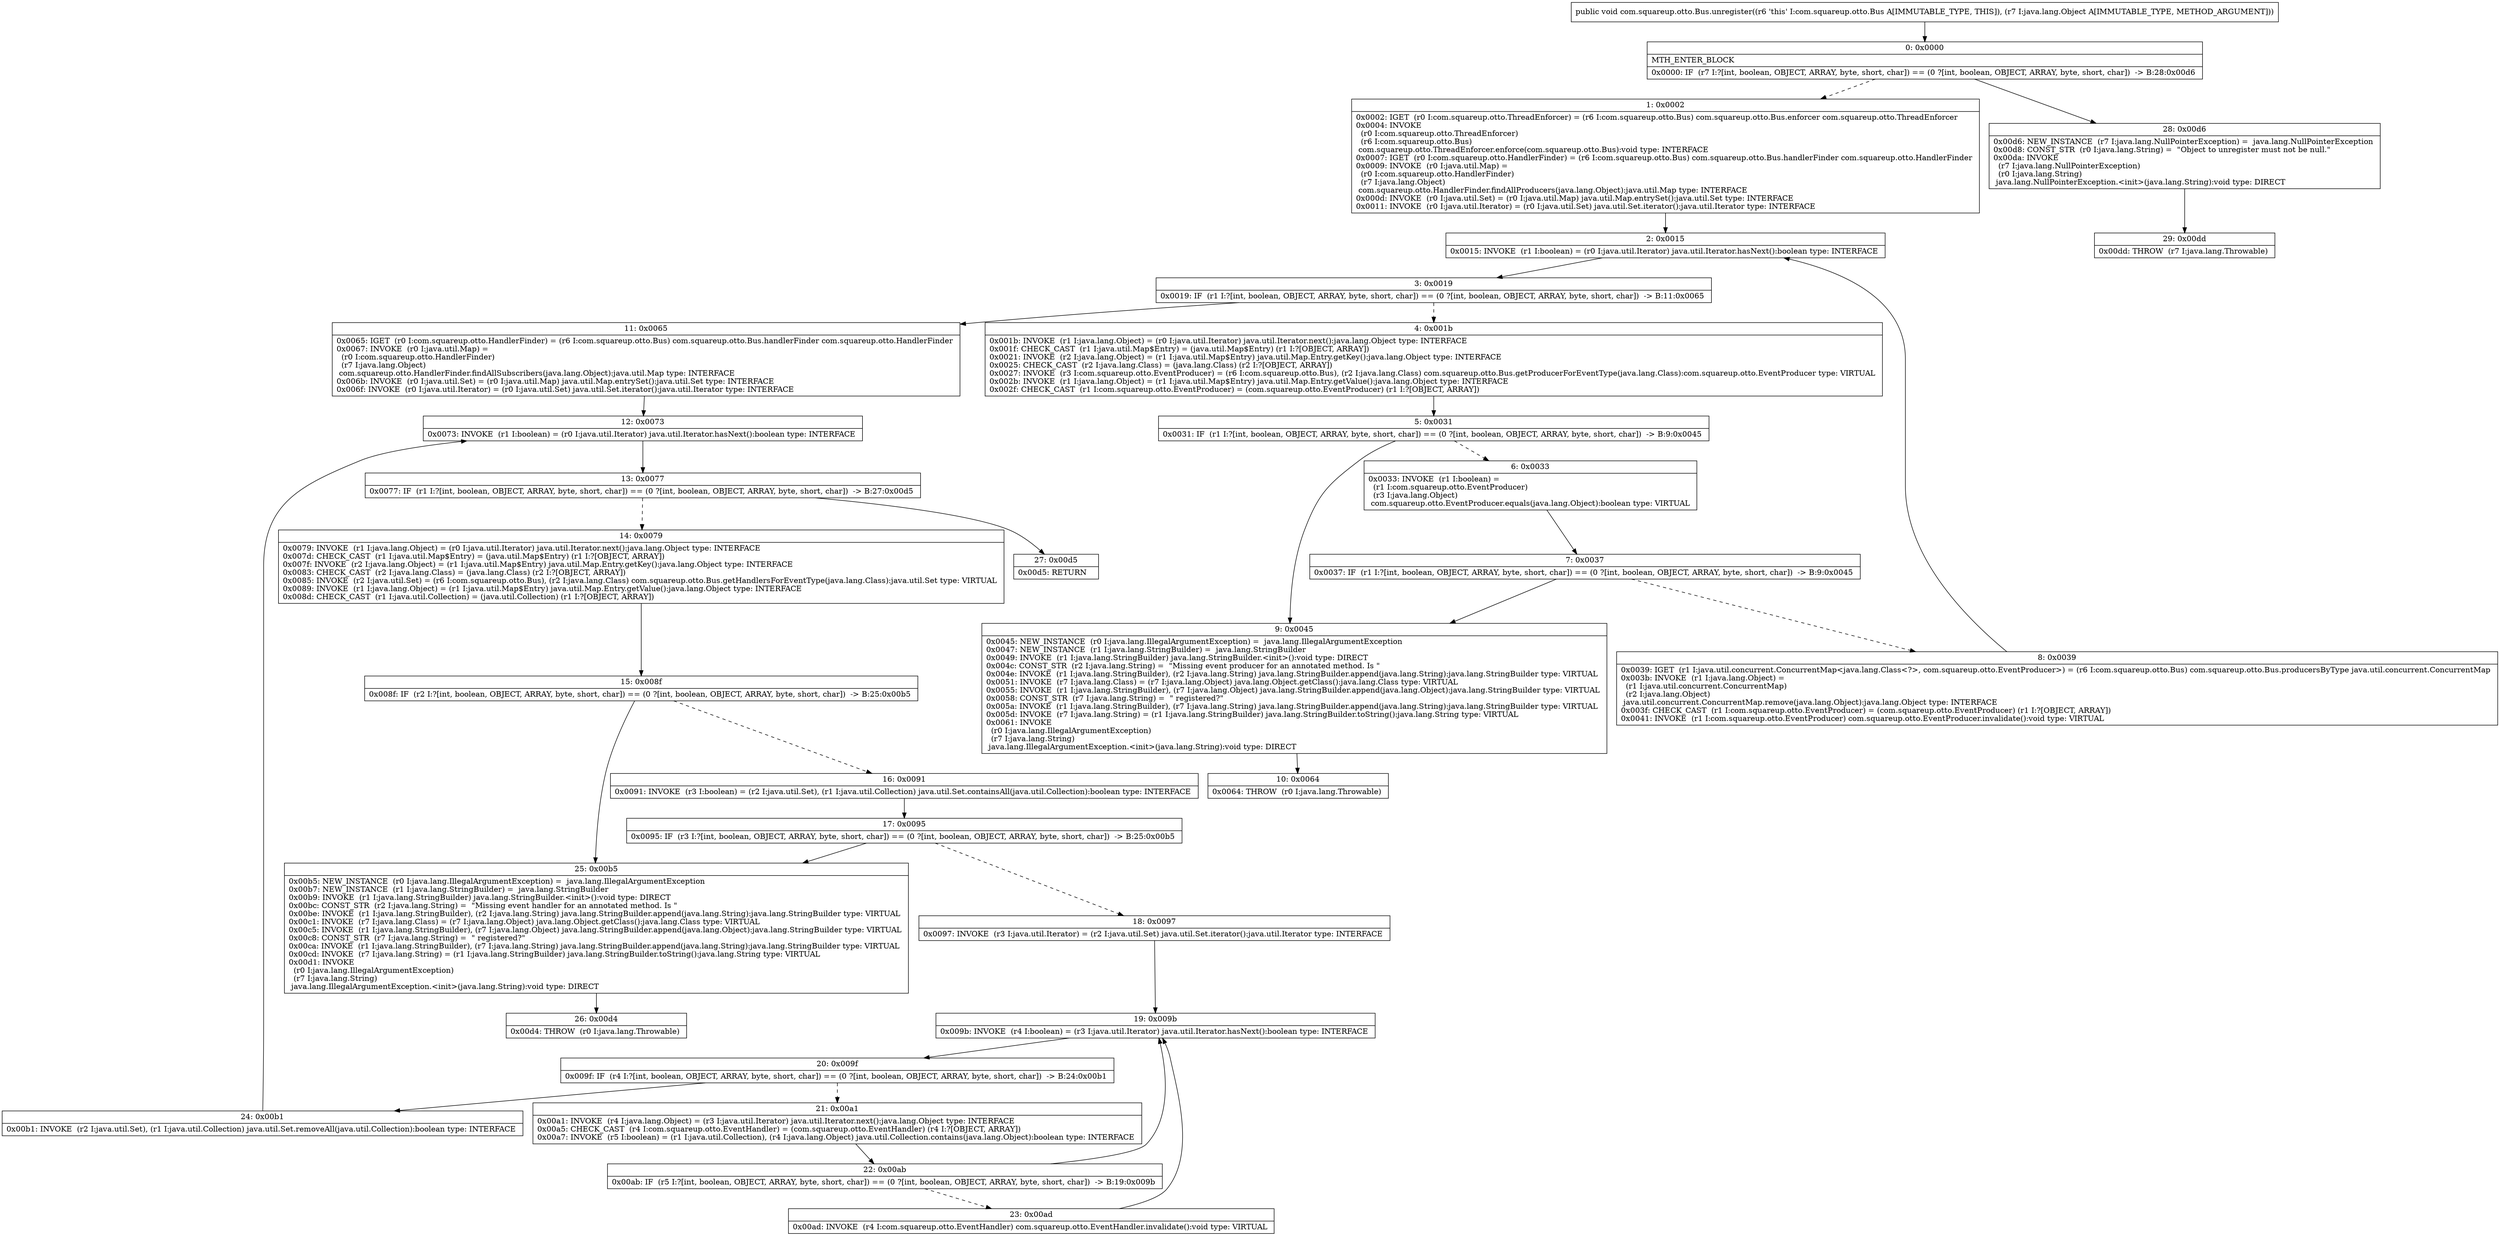 digraph "CFG forcom.squareup.otto.Bus.unregister(Ljava\/lang\/Object;)V" {
Node_0 [shape=record,label="{0\:\ 0x0000|MTH_ENTER_BLOCK\l|0x0000: IF  (r7 I:?[int, boolean, OBJECT, ARRAY, byte, short, char]) == (0 ?[int, boolean, OBJECT, ARRAY, byte, short, char])  \-\> B:28:0x00d6 \l}"];
Node_1 [shape=record,label="{1\:\ 0x0002|0x0002: IGET  (r0 I:com.squareup.otto.ThreadEnforcer) = (r6 I:com.squareup.otto.Bus) com.squareup.otto.Bus.enforcer com.squareup.otto.ThreadEnforcer \l0x0004: INVOKE  \l  (r0 I:com.squareup.otto.ThreadEnforcer)\l  (r6 I:com.squareup.otto.Bus)\l com.squareup.otto.ThreadEnforcer.enforce(com.squareup.otto.Bus):void type: INTERFACE \l0x0007: IGET  (r0 I:com.squareup.otto.HandlerFinder) = (r6 I:com.squareup.otto.Bus) com.squareup.otto.Bus.handlerFinder com.squareup.otto.HandlerFinder \l0x0009: INVOKE  (r0 I:java.util.Map) = \l  (r0 I:com.squareup.otto.HandlerFinder)\l  (r7 I:java.lang.Object)\l com.squareup.otto.HandlerFinder.findAllProducers(java.lang.Object):java.util.Map type: INTERFACE \l0x000d: INVOKE  (r0 I:java.util.Set) = (r0 I:java.util.Map) java.util.Map.entrySet():java.util.Set type: INTERFACE \l0x0011: INVOKE  (r0 I:java.util.Iterator) = (r0 I:java.util.Set) java.util.Set.iterator():java.util.Iterator type: INTERFACE \l}"];
Node_2 [shape=record,label="{2\:\ 0x0015|0x0015: INVOKE  (r1 I:boolean) = (r0 I:java.util.Iterator) java.util.Iterator.hasNext():boolean type: INTERFACE \l}"];
Node_3 [shape=record,label="{3\:\ 0x0019|0x0019: IF  (r1 I:?[int, boolean, OBJECT, ARRAY, byte, short, char]) == (0 ?[int, boolean, OBJECT, ARRAY, byte, short, char])  \-\> B:11:0x0065 \l}"];
Node_4 [shape=record,label="{4\:\ 0x001b|0x001b: INVOKE  (r1 I:java.lang.Object) = (r0 I:java.util.Iterator) java.util.Iterator.next():java.lang.Object type: INTERFACE \l0x001f: CHECK_CAST  (r1 I:java.util.Map$Entry) = (java.util.Map$Entry) (r1 I:?[OBJECT, ARRAY]) \l0x0021: INVOKE  (r2 I:java.lang.Object) = (r1 I:java.util.Map$Entry) java.util.Map.Entry.getKey():java.lang.Object type: INTERFACE \l0x0025: CHECK_CAST  (r2 I:java.lang.Class) = (java.lang.Class) (r2 I:?[OBJECT, ARRAY]) \l0x0027: INVOKE  (r3 I:com.squareup.otto.EventProducer) = (r6 I:com.squareup.otto.Bus), (r2 I:java.lang.Class) com.squareup.otto.Bus.getProducerForEventType(java.lang.Class):com.squareup.otto.EventProducer type: VIRTUAL \l0x002b: INVOKE  (r1 I:java.lang.Object) = (r1 I:java.util.Map$Entry) java.util.Map.Entry.getValue():java.lang.Object type: INTERFACE \l0x002f: CHECK_CAST  (r1 I:com.squareup.otto.EventProducer) = (com.squareup.otto.EventProducer) (r1 I:?[OBJECT, ARRAY]) \l}"];
Node_5 [shape=record,label="{5\:\ 0x0031|0x0031: IF  (r1 I:?[int, boolean, OBJECT, ARRAY, byte, short, char]) == (0 ?[int, boolean, OBJECT, ARRAY, byte, short, char])  \-\> B:9:0x0045 \l}"];
Node_6 [shape=record,label="{6\:\ 0x0033|0x0033: INVOKE  (r1 I:boolean) = \l  (r1 I:com.squareup.otto.EventProducer)\l  (r3 I:java.lang.Object)\l com.squareup.otto.EventProducer.equals(java.lang.Object):boolean type: VIRTUAL \l}"];
Node_7 [shape=record,label="{7\:\ 0x0037|0x0037: IF  (r1 I:?[int, boolean, OBJECT, ARRAY, byte, short, char]) == (0 ?[int, boolean, OBJECT, ARRAY, byte, short, char])  \-\> B:9:0x0045 \l}"];
Node_8 [shape=record,label="{8\:\ 0x0039|0x0039: IGET  (r1 I:java.util.concurrent.ConcurrentMap\<java.lang.Class\<?\>, com.squareup.otto.EventProducer\>) = (r6 I:com.squareup.otto.Bus) com.squareup.otto.Bus.producersByType java.util.concurrent.ConcurrentMap \l0x003b: INVOKE  (r1 I:java.lang.Object) = \l  (r1 I:java.util.concurrent.ConcurrentMap)\l  (r2 I:java.lang.Object)\l java.util.concurrent.ConcurrentMap.remove(java.lang.Object):java.lang.Object type: INTERFACE \l0x003f: CHECK_CAST  (r1 I:com.squareup.otto.EventProducer) = (com.squareup.otto.EventProducer) (r1 I:?[OBJECT, ARRAY]) \l0x0041: INVOKE  (r1 I:com.squareup.otto.EventProducer) com.squareup.otto.EventProducer.invalidate():void type: VIRTUAL \l}"];
Node_9 [shape=record,label="{9\:\ 0x0045|0x0045: NEW_INSTANCE  (r0 I:java.lang.IllegalArgumentException) =  java.lang.IllegalArgumentException \l0x0047: NEW_INSTANCE  (r1 I:java.lang.StringBuilder) =  java.lang.StringBuilder \l0x0049: INVOKE  (r1 I:java.lang.StringBuilder) java.lang.StringBuilder.\<init\>():void type: DIRECT \l0x004c: CONST_STR  (r2 I:java.lang.String) =  \"Missing event producer for an annotated method. Is \" \l0x004e: INVOKE  (r1 I:java.lang.StringBuilder), (r2 I:java.lang.String) java.lang.StringBuilder.append(java.lang.String):java.lang.StringBuilder type: VIRTUAL \l0x0051: INVOKE  (r7 I:java.lang.Class) = (r7 I:java.lang.Object) java.lang.Object.getClass():java.lang.Class type: VIRTUAL \l0x0055: INVOKE  (r1 I:java.lang.StringBuilder), (r7 I:java.lang.Object) java.lang.StringBuilder.append(java.lang.Object):java.lang.StringBuilder type: VIRTUAL \l0x0058: CONST_STR  (r7 I:java.lang.String) =  \" registered?\" \l0x005a: INVOKE  (r1 I:java.lang.StringBuilder), (r7 I:java.lang.String) java.lang.StringBuilder.append(java.lang.String):java.lang.StringBuilder type: VIRTUAL \l0x005d: INVOKE  (r7 I:java.lang.String) = (r1 I:java.lang.StringBuilder) java.lang.StringBuilder.toString():java.lang.String type: VIRTUAL \l0x0061: INVOKE  \l  (r0 I:java.lang.IllegalArgumentException)\l  (r7 I:java.lang.String)\l java.lang.IllegalArgumentException.\<init\>(java.lang.String):void type: DIRECT \l}"];
Node_10 [shape=record,label="{10\:\ 0x0064|0x0064: THROW  (r0 I:java.lang.Throwable) \l}"];
Node_11 [shape=record,label="{11\:\ 0x0065|0x0065: IGET  (r0 I:com.squareup.otto.HandlerFinder) = (r6 I:com.squareup.otto.Bus) com.squareup.otto.Bus.handlerFinder com.squareup.otto.HandlerFinder \l0x0067: INVOKE  (r0 I:java.util.Map) = \l  (r0 I:com.squareup.otto.HandlerFinder)\l  (r7 I:java.lang.Object)\l com.squareup.otto.HandlerFinder.findAllSubscribers(java.lang.Object):java.util.Map type: INTERFACE \l0x006b: INVOKE  (r0 I:java.util.Set) = (r0 I:java.util.Map) java.util.Map.entrySet():java.util.Set type: INTERFACE \l0x006f: INVOKE  (r0 I:java.util.Iterator) = (r0 I:java.util.Set) java.util.Set.iterator():java.util.Iterator type: INTERFACE \l}"];
Node_12 [shape=record,label="{12\:\ 0x0073|0x0073: INVOKE  (r1 I:boolean) = (r0 I:java.util.Iterator) java.util.Iterator.hasNext():boolean type: INTERFACE \l}"];
Node_13 [shape=record,label="{13\:\ 0x0077|0x0077: IF  (r1 I:?[int, boolean, OBJECT, ARRAY, byte, short, char]) == (0 ?[int, boolean, OBJECT, ARRAY, byte, short, char])  \-\> B:27:0x00d5 \l}"];
Node_14 [shape=record,label="{14\:\ 0x0079|0x0079: INVOKE  (r1 I:java.lang.Object) = (r0 I:java.util.Iterator) java.util.Iterator.next():java.lang.Object type: INTERFACE \l0x007d: CHECK_CAST  (r1 I:java.util.Map$Entry) = (java.util.Map$Entry) (r1 I:?[OBJECT, ARRAY]) \l0x007f: INVOKE  (r2 I:java.lang.Object) = (r1 I:java.util.Map$Entry) java.util.Map.Entry.getKey():java.lang.Object type: INTERFACE \l0x0083: CHECK_CAST  (r2 I:java.lang.Class) = (java.lang.Class) (r2 I:?[OBJECT, ARRAY]) \l0x0085: INVOKE  (r2 I:java.util.Set) = (r6 I:com.squareup.otto.Bus), (r2 I:java.lang.Class) com.squareup.otto.Bus.getHandlersForEventType(java.lang.Class):java.util.Set type: VIRTUAL \l0x0089: INVOKE  (r1 I:java.lang.Object) = (r1 I:java.util.Map$Entry) java.util.Map.Entry.getValue():java.lang.Object type: INTERFACE \l0x008d: CHECK_CAST  (r1 I:java.util.Collection) = (java.util.Collection) (r1 I:?[OBJECT, ARRAY]) \l}"];
Node_15 [shape=record,label="{15\:\ 0x008f|0x008f: IF  (r2 I:?[int, boolean, OBJECT, ARRAY, byte, short, char]) == (0 ?[int, boolean, OBJECT, ARRAY, byte, short, char])  \-\> B:25:0x00b5 \l}"];
Node_16 [shape=record,label="{16\:\ 0x0091|0x0091: INVOKE  (r3 I:boolean) = (r2 I:java.util.Set), (r1 I:java.util.Collection) java.util.Set.containsAll(java.util.Collection):boolean type: INTERFACE \l}"];
Node_17 [shape=record,label="{17\:\ 0x0095|0x0095: IF  (r3 I:?[int, boolean, OBJECT, ARRAY, byte, short, char]) == (0 ?[int, boolean, OBJECT, ARRAY, byte, short, char])  \-\> B:25:0x00b5 \l}"];
Node_18 [shape=record,label="{18\:\ 0x0097|0x0097: INVOKE  (r3 I:java.util.Iterator) = (r2 I:java.util.Set) java.util.Set.iterator():java.util.Iterator type: INTERFACE \l}"];
Node_19 [shape=record,label="{19\:\ 0x009b|0x009b: INVOKE  (r4 I:boolean) = (r3 I:java.util.Iterator) java.util.Iterator.hasNext():boolean type: INTERFACE \l}"];
Node_20 [shape=record,label="{20\:\ 0x009f|0x009f: IF  (r4 I:?[int, boolean, OBJECT, ARRAY, byte, short, char]) == (0 ?[int, boolean, OBJECT, ARRAY, byte, short, char])  \-\> B:24:0x00b1 \l}"];
Node_21 [shape=record,label="{21\:\ 0x00a1|0x00a1: INVOKE  (r4 I:java.lang.Object) = (r3 I:java.util.Iterator) java.util.Iterator.next():java.lang.Object type: INTERFACE \l0x00a5: CHECK_CAST  (r4 I:com.squareup.otto.EventHandler) = (com.squareup.otto.EventHandler) (r4 I:?[OBJECT, ARRAY]) \l0x00a7: INVOKE  (r5 I:boolean) = (r1 I:java.util.Collection), (r4 I:java.lang.Object) java.util.Collection.contains(java.lang.Object):boolean type: INTERFACE \l}"];
Node_22 [shape=record,label="{22\:\ 0x00ab|0x00ab: IF  (r5 I:?[int, boolean, OBJECT, ARRAY, byte, short, char]) == (0 ?[int, boolean, OBJECT, ARRAY, byte, short, char])  \-\> B:19:0x009b \l}"];
Node_23 [shape=record,label="{23\:\ 0x00ad|0x00ad: INVOKE  (r4 I:com.squareup.otto.EventHandler) com.squareup.otto.EventHandler.invalidate():void type: VIRTUAL \l}"];
Node_24 [shape=record,label="{24\:\ 0x00b1|0x00b1: INVOKE  (r2 I:java.util.Set), (r1 I:java.util.Collection) java.util.Set.removeAll(java.util.Collection):boolean type: INTERFACE \l}"];
Node_25 [shape=record,label="{25\:\ 0x00b5|0x00b5: NEW_INSTANCE  (r0 I:java.lang.IllegalArgumentException) =  java.lang.IllegalArgumentException \l0x00b7: NEW_INSTANCE  (r1 I:java.lang.StringBuilder) =  java.lang.StringBuilder \l0x00b9: INVOKE  (r1 I:java.lang.StringBuilder) java.lang.StringBuilder.\<init\>():void type: DIRECT \l0x00bc: CONST_STR  (r2 I:java.lang.String) =  \"Missing event handler for an annotated method. Is \" \l0x00be: INVOKE  (r1 I:java.lang.StringBuilder), (r2 I:java.lang.String) java.lang.StringBuilder.append(java.lang.String):java.lang.StringBuilder type: VIRTUAL \l0x00c1: INVOKE  (r7 I:java.lang.Class) = (r7 I:java.lang.Object) java.lang.Object.getClass():java.lang.Class type: VIRTUAL \l0x00c5: INVOKE  (r1 I:java.lang.StringBuilder), (r7 I:java.lang.Object) java.lang.StringBuilder.append(java.lang.Object):java.lang.StringBuilder type: VIRTUAL \l0x00c8: CONST_STR  (r7 I:java.lang.String) =  \" registered?\" \l0x00ca: INVOKE  (r1 I:java.lang.StringBuilder), (r7 I:java.lang.String) java.lang.StringBuilder.append(java.lang.String):java.lang.StringBuilder type: VIRTUAL \l0x00cd: INVOKE  (r7 I:java.lang.String) = (r1 I:java.lang.StringBuilder) java.lang.StringBuilder.toString():java.lang.String type: VIRTUAL \l0x00d1: INVOKE  \l  (r0 I:java.lang.IllegalArgumentException)\l  (r7 I:java.lang.String)\l java.lang.IllegalArgumentException.\<init\>(java.lang.String):void type: DIRECT \l}"];
Node_26 [shape=record,label="{26\:\ 0x00d4|0x00d4: THROW  (r0 I:java.lang.Throwable) \l}"];
Node_27 [shape=record,label="{27\:\ 0x00d5|0x00d5: RETURN   \l}"];
Node_28 [shape=record,label="{28\:\ 0x00d6|0x00d6: NEW_INSTANCE  (r7 I:java.lang.NullPointerException) =  java.lang.NullPointerException \l0x00d8: CONST_STR  (r0 I:java.lang.String) =  \"Object to unregister must not be null.\" \l0x00da: INVOKE  \l  (r7 I:java.lang.NullPointerException)\l  (r0 I:java.lang.String)\l java.lang.NullPointerException.\<init\>(java.lang.String):void type: DIRECT \l}"];
Node_29 [shape=record,label="{29\:\ 0x00dd|0x00dd: THROW  (r7 I:java.lang.Throwable) \l}"];
MethodNode[shape=record,label="{public void com.squareup.otto.Bus.unregister((r6 'this' I:com.squareup.otto.Bus A[IMMUTABLE_TYPE, THIS]), (r7 I:java.lang.Object A[IMMUTABLE_TYPE, METHOD_ARGUMENT])) }"];
MethodNode -> Node_0;
Node_0 -> Node_1[style=dashed];
Node_0 -> Node_28;
Node_1 -> Node_2;
Node_2 -> Node_3;
Node_3 -> Node_4[style=dashed];
Node_3 -> Node_11;
Node_4 -> Node_5;
Node_5 -> Node_6[style=dashed];
Node_5 -> Node_9;
Node_6 -> Node_7;
Node_7 -> Node_8[style=dashed];
Node_7 -> Node_9;
Node_8 -> Node_2;
Node_9 -> Node_10;
Node_11 -> Node_12;
Node_12 -> Node_13;
Node_13 -> Node_14[style=dashed];
Node_13 -> Node_27;
Node_14 -> Node_15;
Node_15 -> Node_16[style=dashed];
Node_15 -> Node_25;
Node_16 -> Node_17;
Node_17 -> Node_18[style=dashed];
Node_17 -> Node_25;
Node_18 -> Node_19;
Node_19 -> Node_20;
Node_20 -> Node_21[style=dashed];
Node_20 -> Node_24;
Node_21 -> Node_22;
Node_22 -> Node_19;
Node_22 -> Node_23[style=dashed];
Node_23 -> Node_19;
Node_24 -> Node_12;
Node_25 -> Node_26;
Node_28 -> Node_29;
}

